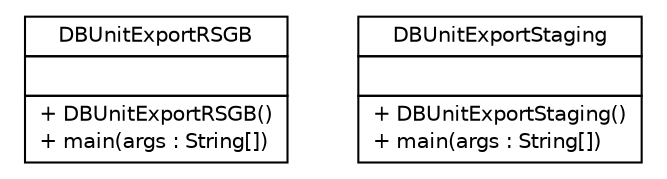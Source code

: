 #!/usr/local/bin/dot
#
# Class diagram 
# Generated by UMLGraph version R5_6-24-gf6e263 (http://www.umlgraph.org/)
#

digraph G {
	edge [fontname="Helvetica",fontsize=10,labelfontname="Helvetica",labelfontsize=10];
	node [fontname="Helvetica",fontsize=10,shape=plaintext];
	nodesep=0.25;
	ranksep=0.5;
	// nl.b3p.brmo.test.util.database.dbunit.DBUnitExportRSGB
	c4 [label=<<table title="nl.b3p.brmo.test.util.database.dbunit.DBUnitExportRSGB" border="0" cellborder="1" cellspacing="0" cellpadding="2" port="p" href="./DBUnitExportRSGB.html">
		<tr><td><table border="0" cellspacing="0" cellpadding="1">
<tr><td align="center" balign="center"> DBUnitExportRSGB </td></tr>
		</table></td></tr>
		<tr><td><table border="0" cellspacing="0" cellpadding="1">
<tr><td align="left" balign="left">  </td></tr>
		</table></td></tr>
		<tr><td><table border="0" cellspacing="0" cellpadding="1">
<tr><td align="left" balign="left"> + DBUnitExportRSGB() </td></tr>
<tr><td align="left" balign="left"> + main(args : String[]) </td></tr>
		</table></td></tr>
		</table>>, URL="./DBUnitExportRSGB.html", fontname="Helvetica", fontcolor="black", fontsize=10.0];
	// nl.b3p.brmo.test.util.database.dbunit.DBUnitExportStaging
	c5 [label=<<table title="nl.b3p.brmo.test.util.database.dbunit.DBUnitExportStaging" border="0" cellborder="1" cellspacing="0" cellpadding="2" port="p" href="./DBUnitExportStaging.html">
		<tr><td><table border="0" cellspacing="0" cellpadding="1">
<tr><td align="center" balign="center"> DBUnitExportStaging </td></tr>
		</table></td></tr>
		<tr><td><table border="0" cellspacing="0" cellpadding="1">
<tr><td align="left" balign="left">  </td></tr>
		</table></td></tr>
		<tr><td><table border="0" cellspacing="0" cellpadding="1">
<tr><td align="left" balign="left"> + DBUnitExportStaging() </td></tr>
<tr><td align="left" balign="left"> + main(args : String[]) </td></tr>
		</table></td></tr>
		</table>>, URL="./DBUnitExportStaging.html", fontname="Helvetica", fontcolor="black", fontsize=10.0];
}

